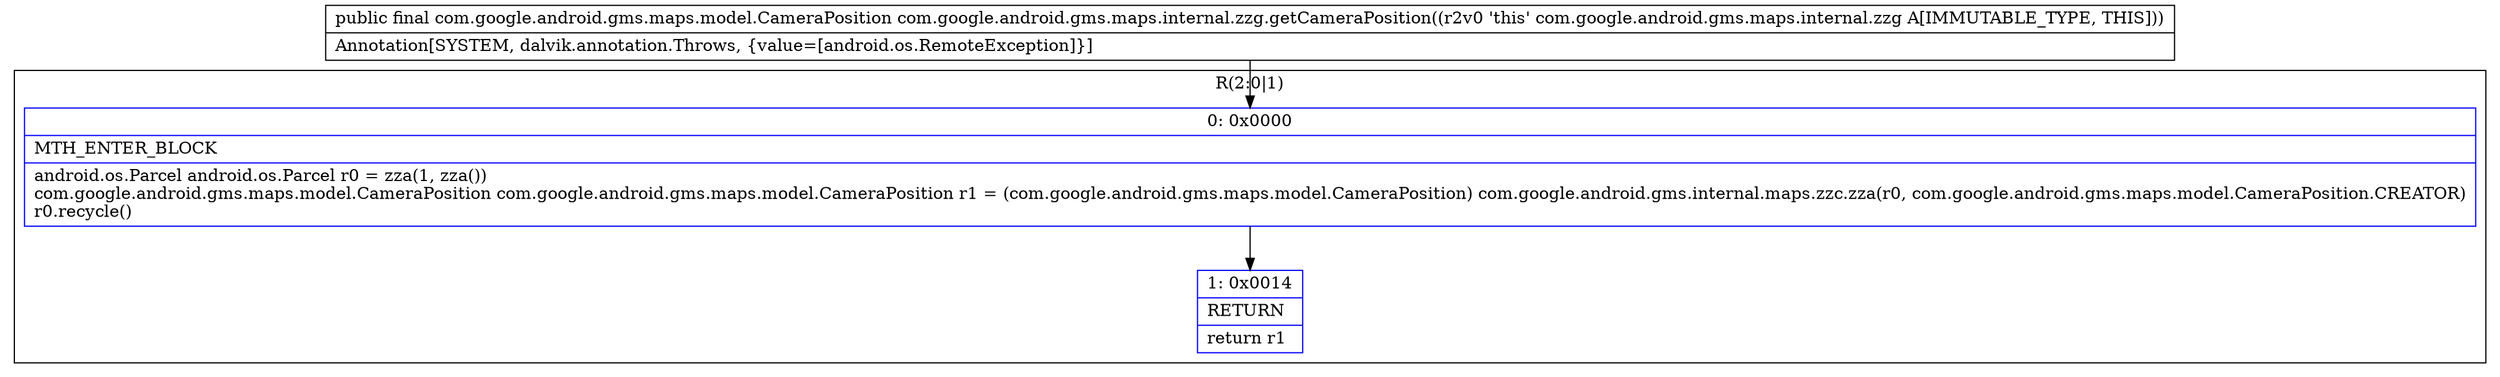 digraph "CFG forcom.google.android.gms.maps.internal.zzg.getCameraPosition()Lcom\/google\/android\/gms\/maps\/model\/CameraPosition;" {
subgraph cluster_Region_864138791 {
label = "R(2:0|1)";
node [shape=record,color=blue];
Node_0 [shape=record,label="{0\:\ 0x0000|MTH_ENTER_BLOCK\l|android.os.Parcel android.os.Parcel r0 = zza(1, zza())\lcom.google.android.gms.maps.model.CameraPosition com.google.android.gms.maps.model.CameraPosition r1 = (com.google.android.gms.maps.model.CameraPosition) com.google.android.gms.internal.maps.zzc.zza(r0, com.google.android.gms.maps.model.CameraPosition.CREATOR)\lr0.recycle()\l}"];
Node_1 [shape=record,label="{1\:\ 0x0014|RETURN\l|return r1\l}"];
}
MethodNode[shape=record,label="{public final com.google.android.gms.maps.model.CameraPosition com.google.android.gms.maps.internal.zzg.getCameraPosition((r2v0 'this' com.google.android.gms.maps.internal.zzg A[IMMUTABLE_TYPE, THIS]))  | Annotation[SYSTEM, dalvik.annotation.Throws, \{value=[android.os.RemoteException]\}]\l}"];
MethodNode -> Node_0;
Node_0 -> Node_1;
}

